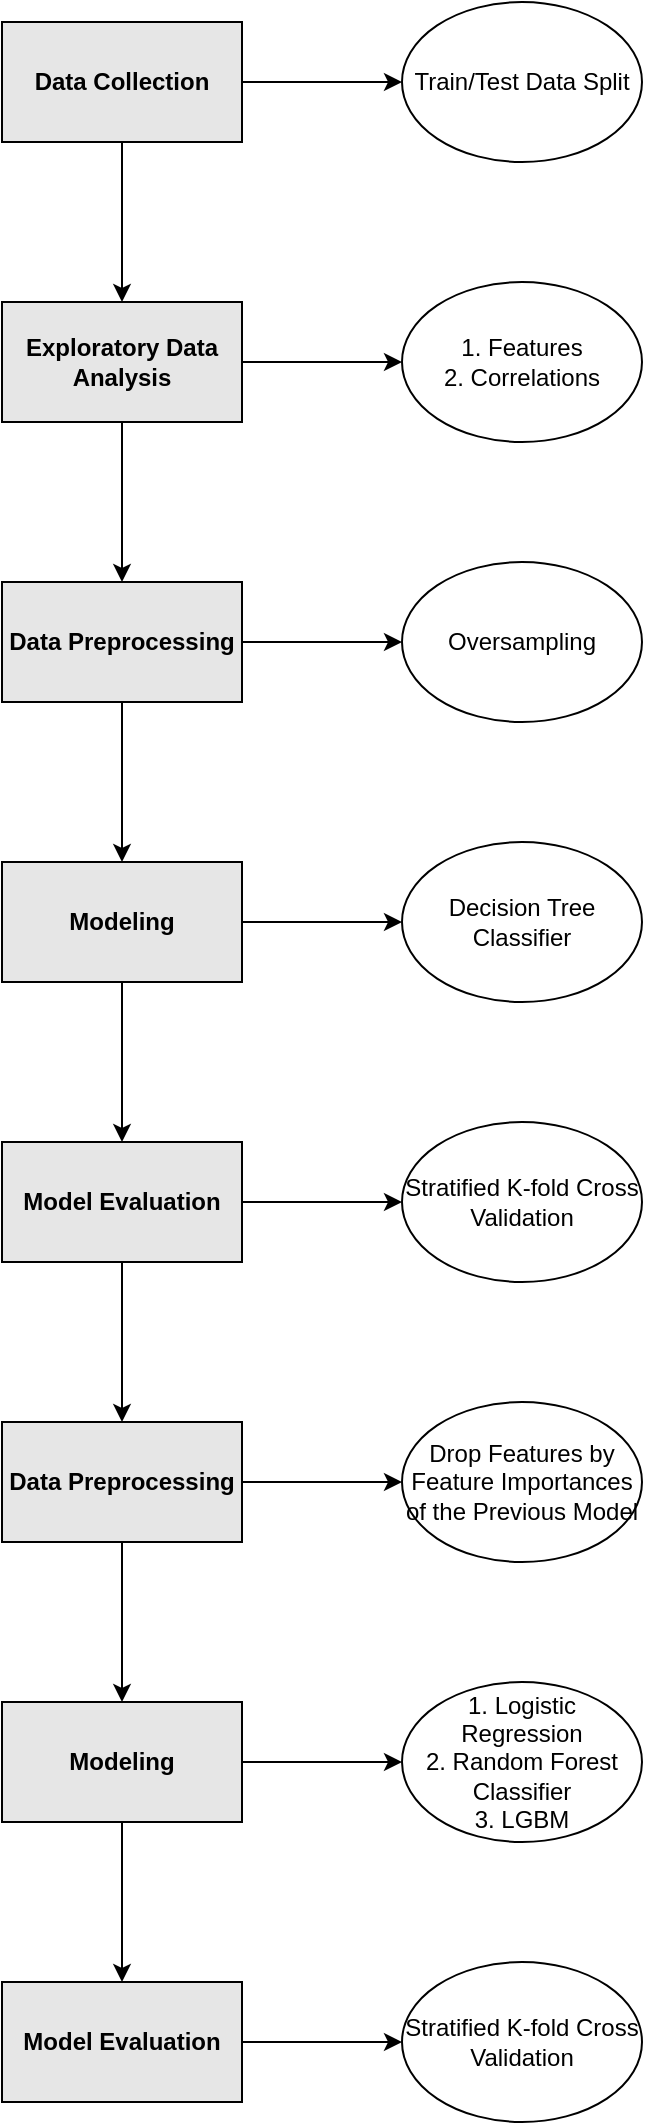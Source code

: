 <mxfile version="13.10.8" type="github">
  <diagram name="Page-1" id="c7558073-3199-34d8-9f00-42111426c3f3">
    <mxGraphModel dx="1399" dy="747" grid="1" gridSize="10" guides="1" tooltips="1" connect="1" arrows="1" fold="1" page="1" pageScale="1" pageWidth="826" pageHeight="1169" math="0" shadow="0">
      <root>
        <mxCell id="0" />
        <mxCell id="1" parent="0" />
        <mxCell id="Mk796hQfW07lgpaCvDOb-98" value="" style="edgeStyle=orthogonalEdgeStyle;curved=0;rounded=1;sketch=0;orthogonalLoop=1;jettySize=auto;html=1;fontStyle=1" edge="1" parent="1" source="Mk796hQfW07lgpaCvDOb-96" target="Mk796hQfW07lgpaCvDOb-97">
          <mxGeometry relative="1" as="geometry" />
        </mxCell>
        <mxCell id="Mk796hQfW07lgpaCvDOb-129" value="" style="edgeStyle=orthogonalEdgeStyle;curved=0;rounded=1;sketch=0;orthogonalLoop=1;jettySize=auto;html=1;" edge="1" parent="1" source="Mk796hQfW07lgpaCvDOb-96" target="Mk796hQfW07lgpaCvDOb-128">
          <mxGeometry relative="1" as="geometry" />
        </mxCell>
        <mxCell id="Mk796hQfW07lgpaCvDOb-96" value="Data Collection" style="rounded=0;whiteSpace=wrap;html=1;sketch=0;fillColor=#E6E6E6;fontStyle=1" vertex="1" parent="1">
          <mxGeometry x="253" y="30" width="120" height="60" as="geometry" />
        </mxCell>
        <mxCell id="Mk796hQfW07lgpaCvDOb-100" value="" style="edgeStyle=orthogonalEdgeStyle;curved=0;rounded=1;sketch=0;orthogonalLoop=1;jettySize=auto;html=1;fontStyle=1" edge="1" parent="1" source="Mk796hQfW07lgpaCvDOb-97" target="Mk796hQfW07lgpaCvDOb-99">
          <mxGeometry relative="1" as="geometry" />
        </mxCell>
        <mxCell id="Mk796hQfW07lgpaCvDOb-127" value="" style="edgeStyle=orthogonalEdgeStyle;curved=0;rounded=1;sketch=0;orthogonalLoop=1;jettySize=auto;html=1;" edge="1" parent="1" source="Mk796hQfW07lgpaCvDOb-97" target="Mk796hQfW07lgpaCvDOb-126">
          <mxGeometry relative="1" as="geometry" />
        </mxCell>
        <mxCell id="Mk796hQfW07lgpaCvDOb-97" value="Exploratory Data Analysis" style="rounded=0;whiteSpace=wrap;html=1;sketch=0;fillColor=#E6E6E6;fontStyle=1" vertex="1" parent="1">
          <mxGeometry x="253" y="170" width="120" height="60" as="geometry" />
        </mxCell>
        <mxCell id="Mk796hQfW07lgpaCvDOb-102" value="" style="edgeStyle=orthogonalEdgeStyle;curved=0;rounded=1;sketch=0;orthogonalLoop=1;jettySize=auto;html=1;fontStyle=1" edge="1" parent="1" source="Mk796hQfW07lgpaCvDOb-99" target="Mk796hQfW07lgpaCvDOb-101">
          <mxGeometry relative="1" as="geometry" />
        </mxCell>
        <mxCell id="Mk796hQfW07lgpaCvDOb-131" value="" style="edgeStyle=orthogonalEdgeStyle;curved=0;rounded=1;sketch=0;orthogonalLoop=1;jettySize=auto;html=1;" edge="1" parent="1" source="Mk796hQfW07lgpaCvDOb-99" target="Mk796hQfW07lgpaCvDOb-130">
          <mxGeometry relative="1" as="geometry" />
        </mxCell>
        <mxCell id="Mk796hQfW07lgpaCvDOb-106" value="" style="edgeStyle=orthogonalEdgeStyle;curved=0;rounded=1;sketch=0;orthogonalLoop=1;jettySize=auto;html=1;fontStyle=1" edge="1" parent="1" source="Mk796hQfW07lgpaCvDOb-101" target="Mk796hQfW07lgpaCvDOb-105">
          <mxGeometry relative="1" as="geometry" />
        </mxCell>
        <mxCell id="Mk796hQfW07lgpaCvDOb-133" value="" style="edgeStyle=orthogonalEdgeStyle;curved=0;rounded=1;sketch=0;orthogonalLoop=1;jettySize=auto;html=1;" edge="1" parent="1" source="Mk796hQfW07lgpaCvDOb-101" target="Mk796hQfW07lgpaCvDOb-132">
          <mxGeometry relative="1" as="geometry" />
        </mxCell>
        <mxCell id="Mk796hQfW07lgpaCvDOb-101" value="Modeling" style="rounded=0;whiteSpace=wrap;html=1;sketch=0;fillColor=#E6E6E6;fontStyle=1" vertex="1" parent="1">
          <mxGeometry x="253" y="450" width="120" height="60" as="geometry" />
        </mxCell>
        <mxCell id="Mk796hQfW07lgpaCvDOb-141" value="" style="edgeStyle=orthogonalEdgeStyle;curved=0;rounded=1;sketch=0;orthogonalLoop=1;jettySize=auto;html=1;" edge="1" parent="1" source="Mk796hQfW07lgpaCvDOb-105" target="Mk796hQfW07lgpaCvDOb-140">
          <mxGeometry relative="1" as="geometry" />
        </mxCell>
        <mxCell id="Mk796hQfW07lgpaCvDOb-148" value="" style="edgeStyle=orthogonalEdgeStyle;curved=0;rounded=1;sketch=0;orthogonalLoop=1;jettySize=auto;html=1;fontStyle=1" edge="1" parent="1" source="Mk796hQfW07lgpaCvDOb-105">
          <mxGeometry relative="1" as="geometry">
            <mxPoint x="313" y="730" as="targetPoint" />
          </mxGeometry>
        </mxCell>
        <mxCell id="Mk796hQfW07lgpaCvDOb-135" value="" style="edgeStyle=orthogonalEdgeStyle;curved=0;rounded=1;sketch=0;orthogonalLoop=1;jettySize=auto;html=1;" edge="1" parent="1" source="Mk796hQfW07lgpaCvDOb-121" target="Mk796hQfW07lgpaCvDOb-134">
          <mxGeometry relative="1" as="geometry" />
        </mxCell>
        <mxCell id="Mk796hQfW07lgpaCvDOb-137" value="" style="edgeStyle=orthogonalEdgeStyle;curved=0;rounded=1;sketch=0;orthogonalLoop=1;jettySize=auto;html=1;fontStyle=1" edge="1" parent="1" source="Mk796hQfW07lgpaCvDOb-121" target="Mk796hQfW07lgpaCvDOb-136">
          <mxGeometry relative="1" as="geometry" />
        </mxCell>
        <mxCell id="Mk796hQfW07lgpaCvDOb-121" value="Data Preprocessing" style="rounded=0;whiteSpace=wrap;html=1;sketch=0;fillColor=#E6E6E6;fontStyle=1" vertex="1" parent="1">
          <mxGeometry x="253" y="730" width="120" height="60" as="geometry" />
        </mxCell>
        <mxCell id="Mk796hQfW07lgpaCvDOb-126" value="1. Features&lt;br&gt;2. Correlations" style="ellipse;whiteSpace=wrap;html=1;rounded=0;sketch=0;" vertex="1" parent="1">
          <mxGeometry x="453" y="160" width="120" height="80" as="geometry" />
        </mxCell>
        <mxCell id="Mk796hQfW07lgpaCvDOb-128" value="Train/Test Data Split" style="ellipse;whiteSpace=wrap;html=1;rounded=0;sketch=0;" vertex="1" parent="1">
          <mxGeometry x="453" y="20" width="120" height="80" as="geometry" />
        </mxCell>
        <mxCell id="Mk796hQfW07lgpaCvDOb-130" value="Oversampling" style="ellipse;whiteSpace=wrap;html=1;rounded=0;sketch=0;" vertex="1" parent="1">
          <mxGeometry x="453" y="300" width="120" height="80" as="geometry" />
        </mxCell>
        <mxCell id="Mk796hQfW07lgpaCvDOb-132" value="Decision Tree Classifier" style="ellipse;whiteSpace=wrap;html=1;rounded=0;sketch=0;" vertex="1" parent="1">
          <mxGeometry x="453" y="440" width="120" height="80" as="geometry" />
        </mxCell>
        <mxCell id="Mk796hQfW07lgpaCvDOb-134" value="Drop Features by Feature Importances of the Previous Model" style="ellipse;whiteSpace=wrap;html=1;rounded=0;sketch=0;" vertex="1" parent="1">
          <mxGeometry x="453" y="720" width="120" height="80" as="geometry" />
        </mxCell>
        <mxCell id="Mk796hQfW07lgpaCvDOb-139" value="" style="edgeStyle=orthogonalEdgeStyle;curved=0;rounded=1;sketch=0;orthogonalLoop=1;jettySize=auto;html=1;fontStyle=1" edge="1" parent="1" source="Mk796hQfW07lgpaCvDOb-136" target="Mk796hQfW07lgpaCvDOb-138">
          <mxGeometry relative="1" as="geometry" />
        </mxCell>
        <mxCell id="Mk796hQfW07lgpaCvDOb-143" value="" style="edgeStyle=orthogonalEdgeStyle;curved=0;rounded=1;sketch=0;orthogonalLoop=1;jettySize=auto;html=1;" edge="1" parent="1" source="Mk796hQfW07lgpaCvDOb-136" target="Mk796hQfW07lgpaCvDOb-142">
          <mxGeometry relative="1" as="geometry" />
        </mxCell>
        <mxCell id="Mk796hQfW07lgpaCvDOb-136" value="Modeling" style="rounded=0;whiteSpace=wrap;html=1;sketch=0;fillColor=#E6E6E6;fontStyle=1" vertex="1" parent="1">
          <mxGeometry x="253" y="870" width="120" height="60" as="geometry" />
        </mxCell>
        <mxCell id="Mk796hQfW07lgpaCvDOb-145" value="" style="edgeStyle=orthogonalEdgeStyle;curved=0;rounded=1;sketch=0;orthogonalLoop=1;jettySize=auto;html=1;" edge="1" parent="1" source="Mk796hQfW07lgpaCvDOb-138" target="Mk796hQfW07lgpaCvDOb-144">
          <mxGeometry relative="1" as="geometry" />
        </mxCell>
        <mxCell id="Mk796hQfW07lgpaCvDOb-140" value="Stratified K-fold Cross Validation" style="ellipse;whiteSpace=wrap;html=1;rounded=0;sketch=0;" vertex="1" parent="1">
          <mxGeometry x="453" y="580" width="120" height="80" as="geometry" />
        </mxCell>
        <mxCell id="Mk796hQfW07lgpaCvDOb-142" value="1. Logistic Regression&lt;br&gt;2. Random Forest Classifier&lt;br&gt;3. LGBM" style="ellipse;whiteSpace=wrap;html=1;rounded=0;sketch=0;" vertex="1" parent="1">
          <mxGeometry x="453" y="860" width="120" height="80" as="geometry" />
        </mxCell>
        <mxCell id="Mk796hQfW07lgpaCvDOb-144" value="Stratified K-fold Cross Validation" style="ellipse;whiteSpace=wrap;html=1;rounded=0;sketch=0;" vertex="1" parent="1">
          <mxGeometry x="453" y="1000" width="120" height="80" as="geometry" />
        </mxCell>
        <mxCell id="Mk796hQfW07lgpaCvDOb-99" value="Data Preprocessing" style="rounded=0;whiteSpace=wrap;html=1;sketch=0;fillColor=#E6E6E6;fontStyle=1" vertex="1" parent="1">
          <mxGeometry x="253" y="310" width="120" height="60" as="geometry" />
        </mxCell>
        <mxCell id="Mk796hQfW07lgpaCvDOb-105" value="Model Evaluation" style="rounded=0;whiteSpace=wrap;html=1;sketch=0;fillColor=#E6E6E6;fontStyle=1" vertex="1" parent="1">
          <mxGeometry x="253" y="590" width="120" height="60" as="geometry" />
        </mxCell>
        <mxCell id="Mk796hQfW07lgpaCvDOb-138" value="Model Evaluation" style="rounded=0;whiteSpace=wrap;html=1;sketch=0;fillColor=#E6E6E6;fontStyle=1" vertex="1" parent="1">
          <mxGeometry x="253" y="1010" width="120" height="60" as="geometry" />
        </mxCell>
      </root>
    </mxGraphModel>
  </diagram>
</mxfile>
